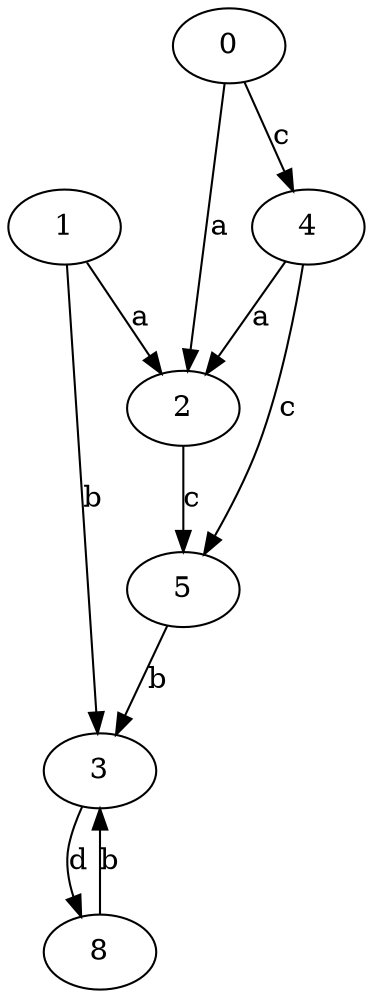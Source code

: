 strict digraph  {
1;
2;
3;
4;
5;
8;
0;
1 -> 2  [label=a];
1 -> 3  [label=b];
2 -> 5  [label=c];
3 -> 8  [label=d];
4 -> 2  [label=a];
4 -> 5  [label=c];
5 -> 3  [label=b];
8 -> 3  [label=b];
0 -> 2  [label=a];
0 -> 4  [label=c];
}
